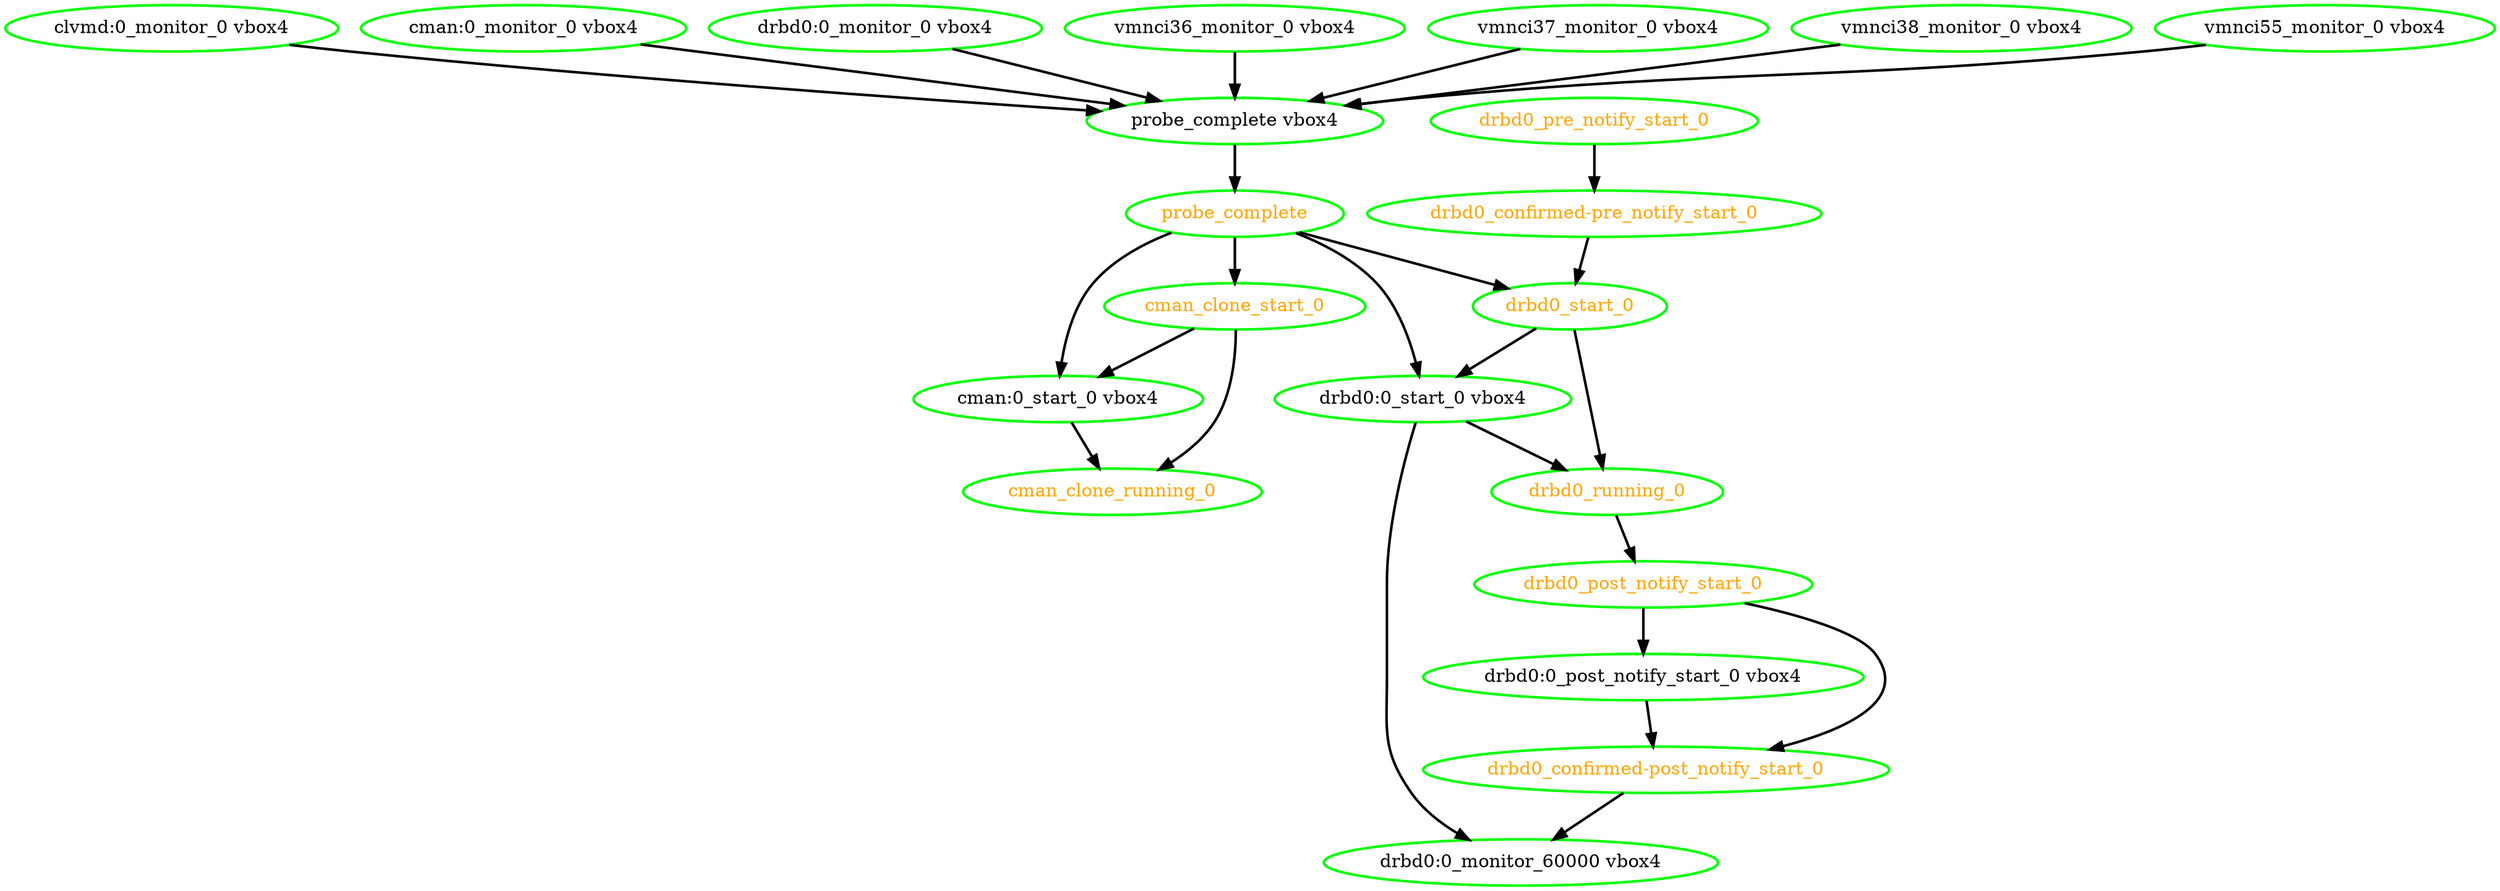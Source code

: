 digraph "g" {
"clvmd:0_monitor_0 vbox4" -> "probe_complete vbox4" [ style = bold]
"clvmd:0_monitor_0 vbox4" [ style=bold color="green" fontcolor="black"  ]
"cman:0_monitor_0 vbox4" -> "probe_complete vbox4" [ style = bold]
"cman:0_monitor_0 vbox4" [ style=bold color="green" fontcolor="black"  ]
"cman:0_start_0 vbox4" -> "cman_clone_running_0" [ style = bold]
"cman:0_start_0 vbox4" [ style=bold color="green" fontcolor="black"  ]
"cman_clone_running_0" [ style=bold color="green" fontcolor="orange"  ]
"cman_clone_start_0" -> "cman:0_start_0 vbox4" [ style = bold]
"cman_clone_start_0" -> "cman_clone_running_0" [ style = bold]
"cman_clone_start_0" [ style=bold color="green" fontcolor="orange"  ]
"drbd0:0_monitor_0 vbox4" -> "probe_complete vbox4" [ style = bold]
"drbd0:0_monitor_0 vbox4" [ style=bold color="green" fontcolor="black"  ]
"drbd0:0_monitor_60000 vbox4" [ style=bold color="green" fontcolor="black"  ]
"drbd0:0_post_notify_start_0 vbox4" -> "drbd0_confirmed-post_notify_start_0" [ style = bold]
"drbd0:0_post_notify_start_0 vbox4" [ style=bold color="green" fontcolor="black"  ]
"drbd0:0_start_0 vbox4" -> "drbd0:0_monitor_60000 vbox4" [ style = bold]
"drbd0:0_start_0 vbox4" -> "drbd0_running_0" [ style = bold]
"drbd0:0_start_0 vbox4" [ style=bold color="green" fontcolor="black"  ]
"drbd0_confirmed-post_notify_start_0" -> "drbd0:0_monitor_60000 vbox4" [ style = bold]
"drbd0_confirmed-post_notify_start_0" [ style=bold color="green" fontcolor="orange"  ]
"drbd0_confirmed-pre_notify_start_0" -> "drbd0_start_0" [ style = bold]
"drbd0_confirmed-pre_notify_start_0" [ style=bold color="green" fontcolor="orange"  ]
"drbd0_post_notify_start_0" -> "drbd0:0_post_notify_start_0 vbox4" [ style = bold]
"drbd0_post_notify_start_0" -> "drbd0_confirmed-post_notify_start_0" [ style = bold]
"drbd0_post_notify_start_0" [ style=bold color="green" fontcolor="orange"  ]
"drbd0_pre_notify_start_0" -> "drbd0_confirmed-pre_notify_start_0" [ style = bold]
"drbd0_pre_notify_start_0" [ style=bold color="green" fontcolor="orange"  ]
"drbd0_running_0" -> "drbd0_post_notify_start_0" [ style = bold]
"drbd0_running_0" [ style=bold color="green" fontcolor="orange"  ]
"drbd0_start_0" -> "drbd0:0_start_0 vbox4" [ style = bold]
"drbd0_start_0" -> "drbd0_running_0" [ style = bold]
"drbd0_start_0" [ style=bold color="green" fontcolor="orange"  ]
"probe_complete vbox4" -> "probe_complete" [ style = bold]
"probe_complete vbox4" [ style=bold color="green" fontcolor="black"  ]
"probe_complete" -> "cman:0_start_0 vbox4" [ style = bold]
"probe_complete" -> "cman_clone_start_0" [ style = bold]
"probe_complete" -> "drbd0:0_start_0 vbox4" [ style = bold]
"probe_complete" -> "drbd0_start_0" [ style = bold]
"probe_complete" [ style=bold color="green" fontcolor="orange"  ]
"vmnci36_monitor_0 vbox4" -> "probe_complete vbox4" [ style = bold]
"vmnci36_monitor_0 vbox4" [ style=bold color="green" fontcolor="black"  ]
"vmnci37_monitor_0 vbox4" -> "probe_complete vbox4" [ style = bold]
"vmnci37_monitor_0 vbox4" [ style=bold color="green" fontcolor="black"  ]
"vmnci38_monitor_0 vbox4" -> "probe_complete vbox4" [ style = bold]
"vmnci38_monitor_0 vbox4" [ style=bold color="green" fontcolor="black"  ]
"vmnci55_monitor_0 vbox4" -> "probe_complete vbox4" [ style = bold]
"vmnci55_monitor_0 vbox4" [ style=bold color="green" fontcolor="black"  ]
}
